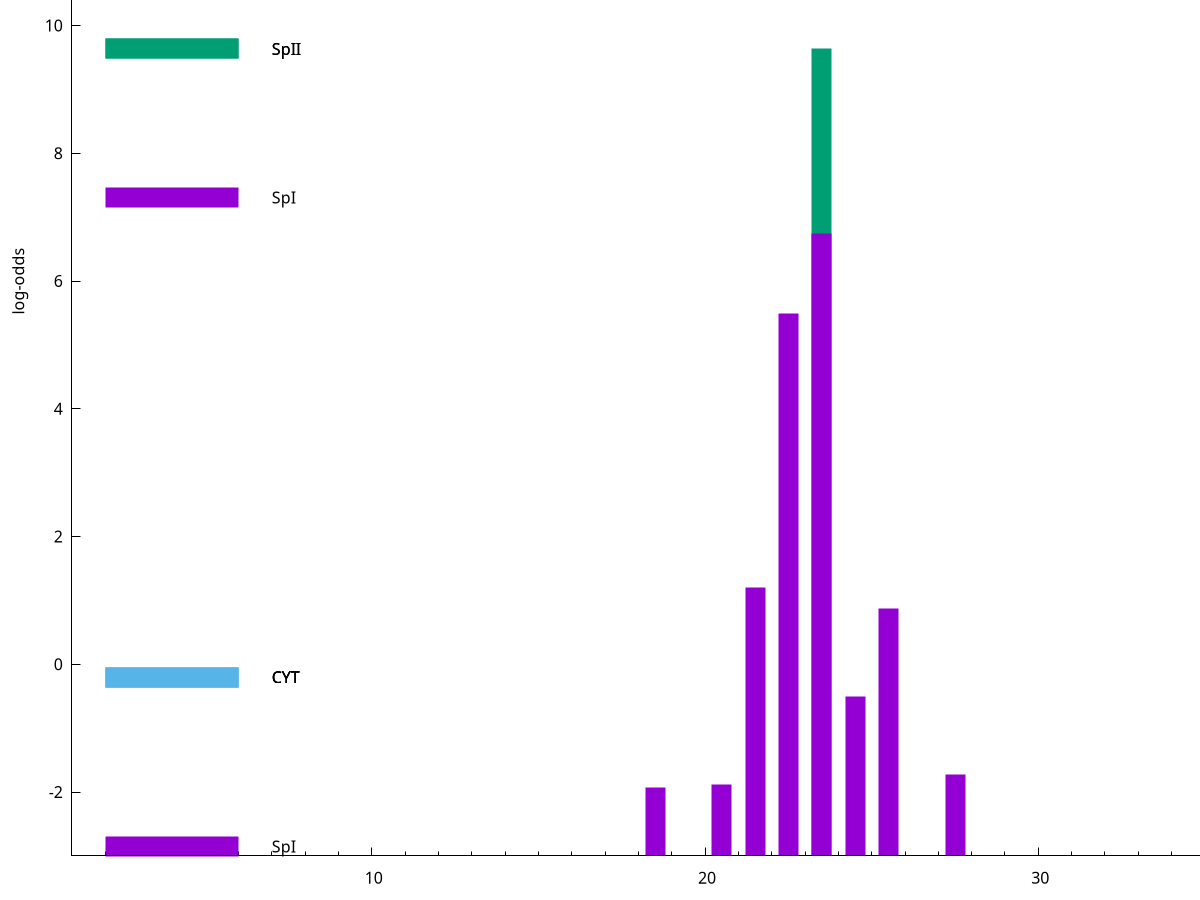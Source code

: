 set title "LipoP predictions for SRR5666568.gff"
set size 2., 1.4
set xrange [1:70] 
set mxtics 10
set yrange [-3:15]
set y2range [0:18]
set ylabel "log-odds"
set term postscript eps color solid "Helvetica" 30
set output "SRR5666568.gff599.eps"
set arrow from 2,9.63506 to 6,9.63506 nohead lt 2 lw 20
set label "SpII" at 7,9.63506
set arrow from 2,7.30886 to 6,7.30886 nohead lt 1 lw 20
set label "SpI" at 7,7.30886
set arrow from 2,-0.200913 to 6,-0.200913 nohead lt 3 lw 20
set label "CYT" at 7,-0.200913
set arrow from 2,-0.200913 to 6,-0.200913 nohead lt 3 lw 20
set label "CYT" at 7,-0.200913
set arrow from 2,-0.200913 to 6,-0.200913 nohead lt 3 lw 20
set label "CYT" at 7,-0.200913
set arrow from 2,-2.85183 to 6,-2.85183 nohead lt 1 lw 20
set label "SpI" at 7,-2.85183
set arrow from 2,9.63506 to 6,9.63506 nohead lt 2 lw 20
set label "SpII" at 7,9.63506
# NOTE: The scores below are the log-odds scores with the threshold
# NOTE: subtracted (a hack to make gnuplot make the histogram all
# NOTE: look nice).
plot "-" axes x1y2 title "" with impulses lt 2 lw 20, "-" axes x1y2 title "" with impulses lt 1 lw 20
23.500000 12.635060
e
23.500000 9.752220
22.500000 8.489310
21.500000 4.198590
25.500000 3.873622
24.500000 2.491945
27.500000 1.267540
20.500000 1.120120
18.500000 1.064380
e
exit
